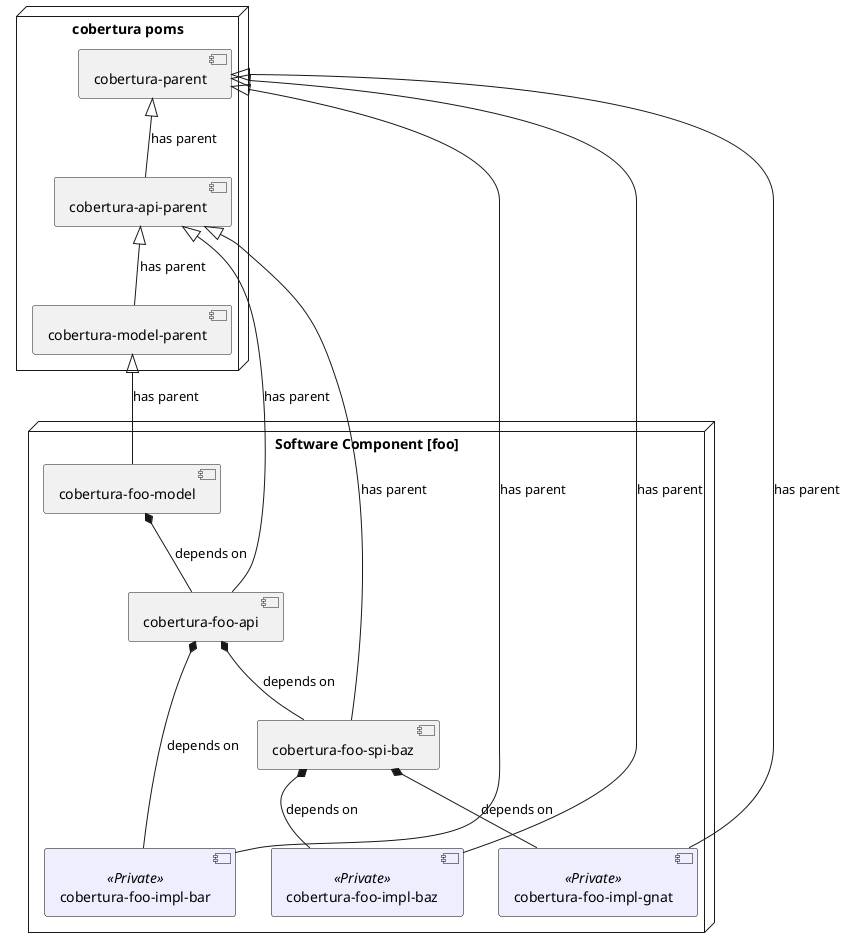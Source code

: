 @startuml

skinparam component {
  BackgroundColor<<Private>> #EEEEFF
  BorderColor<<Private>> black
}

node "cobertura poms" {
    component "cobertura-parent"
    component "cobertura-api-parent"
    component "cobertura-model-parent"

    [cobertura-api-parent] <|-- [cobertura-model-parent] : has parent
    [cobertura-parent] <|-- [cobertura-api-parent] : has parent
}

node "Software Component [foo]" {

    component "cobertura-foo-impl-bar"<<Private>>
    component "cobertura-foo-impl-baz"<<Private>>
    component "cobertura-foo-impl-gnat"<<Private>>

    [cobertura-foo-model] *-- [cobertura-foo-api] : depends on
    [cobertura-foo-api] *--- [cobertura-foo-impl-bar] : depends on
    [cobertura-foo-api] *-- [cobertura-foo-spi-baz] : depends on
    [cobertura-foo-spi-baz] *-- [cobertura-foo-impl-baz] : depends on
    [cobertura-foo-spi-baz] *-- [cobertura-foo-impl-gnat] : depends on

    [cobertura-model-parent] <|-- [cobertura-foo-model] : has parent
    [cobertura-api-parent] <|-- [cobertura-foo-api] : has parent
    [cobertura-api-parent] <|-- [cobertura-foo-spi-baz] : has parent
    [cobertura-parent] <|-- [cobertura-foo-impl-baz] : has parent
    [cobertura-parent] <|-- [cobertura-foo-impl-gnat] : has parent
    [cobertura-parent] <|-- [cobertura-foo-impl-bar] : has parent
}

@enduml